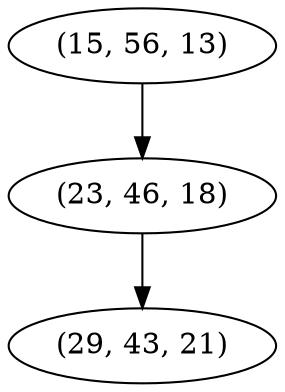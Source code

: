 digraph tree {
    "(15, 56, 13)";
    "(23, 46, 18)";
    "(29, 43, 21)";
    "(15, 56, 13)" -> "(23, 46, 18)";
    "(23, 46, 18)" -> "(29, 43, 21)";
}
